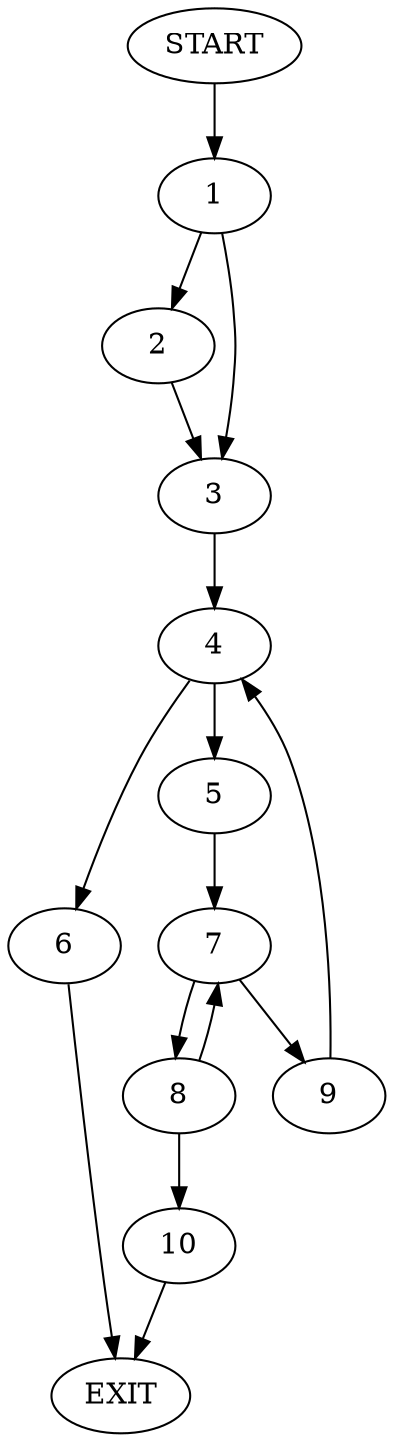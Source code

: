 digraph {
0 [label="START"]
11 [label="EXIT"]
0 -> 1
1 -> 2
1 -> 3
2 -> 3
3 -> 4
4 -> 5
4 -> 6
5 -> 7
6 -> 11
7 -> 8
7 -> 9
9 -> 4
8 -> 10
8 -> 7
10 -> 11
}
